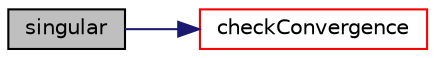 digraph "singular"
{
  bgcolor="transparent";
  edge [fontname="Helvetica",fontsize="10",labelfontname="Helvetica",labelfontsize="10"];
  node [fontname="Helvetica",fontsize="10",shape=record];
  rankdir="LR";
  Node1 [label="singular",height=0.2,width=0.4,color="black", fillcolor="grey75", style="filled", fontcolor="black"];
  Node1 -> Node2 [color="midnightblue",fontsize="10",style="solid",fontname="Helvetica"];
  Node2 [label="checkConvergence",height=0.2,width=0.4,color="red",URL="$a02388.html#ab5771e4f4a15c47b3c719a33255be433",tooltip="Check, store and return convergence. "];
}
